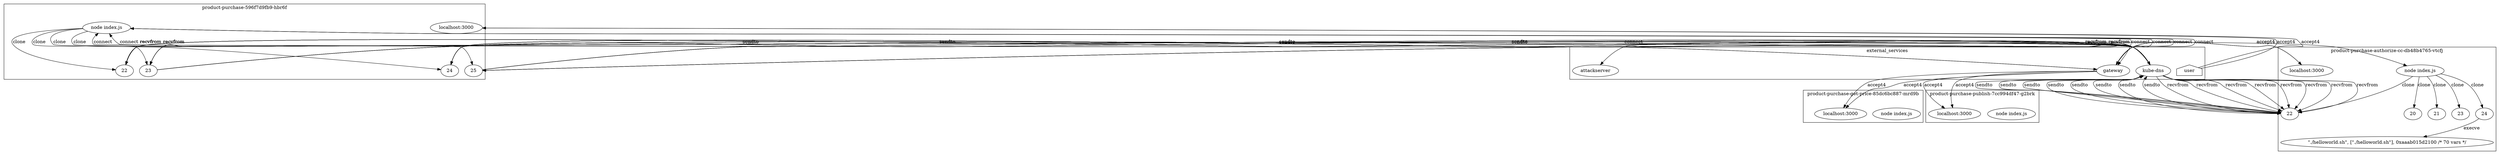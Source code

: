 digraph G {
	subgraph "cluster_ product-purchase-596f7d9fb9-hbr6f " {
		label=" product-purchase-596f7d9fb9-hbr6f "
		68046 [label="node index.js"]
		"product-purchase_localhost_3000" [label="localhost:3000"]
		"product-purchase_localhost_3000" [label="localhost:3000"]
		68046 -> 72843 [label=clone]
		68046 -> 72851 [label=clone]
		68046 -> 72846 [label=clone]
		68046 -> 72860 [label=clone]
		72843 [label=22]
		72851 [label=23]
		72846 [label=24]
		72860 [label=25]
	}
	subgraph "cluster_ product-purchase-get-price-85dc6bc887-mrd9b " {
		label=" product-purchase-get-price-85dc6bc887-mrd9b "
		68981 [label="node index.js"]
		"product-purchase-get-price_localhost_3000" [label="localhost:3000"]
		"product-purchase-get-price_localhost_3000" [label="localhost:3000"]
	}
	subgraph "cluster_ product-purchase-publish-7cc994df47-g2brk " {
		label=" product-purchase-publish-7cc994df47-g2brk "
		70209 [label="node index.js"]
		"product-purchase-publish_localhost_3000" [label="localhost:3000"]
		"product-purchase-publish_localhost_3000" [label="localhost:3000"]
	}
	subgraph "cluster_ product-purchase-authorize-cc-db48b4765-vtcfj " {
		label=" product-purchase-authorize-cc-db48b4765-vtcfj "
		71668 [label="node index.js"]
		"product-purchase-authorize-cc_localhost_3000" [label="localhost:3000"]
		"product-purchase-authorize-cc_localhost_3000" [label="localhost:3000"]
		71668 -> 73179 [label=clone]
		71668 -> 73174 [label=clone]
		71668 -> 73172 [label=clone]
		71668 -> 73189 [label=clone]
		71668 -> 73248 [label=clone]
		73179 [label=20]
		73174 [label=21]
		73172 [label=22]
		73189 [label=23]
		73248 [label=24]
		" product-purchase-authorize-cc-db48b4765-vtcfj _./helloworld.sh" [label="\"./helloworld.sh\", [\"./helloworld.sh\"], 0xaaab015d2100 /* 70 vars */"]
		73248 -> " product-purchase-authorize-cc-db48b4765-vtcfj _./helloworld.sh" [label=execve]
	}
	subgraph cluster_services {
		label=external_services
		user [shape=house]
		user -> "product-purchase_localhost_3000" [label=accept4]
		user -> "product-purchase_localhost_3000" [label=accept4]
		"10.107.89.58_8080" [label=gateway]
		68046 -> "10.107.89.58_8080" [label=connect dir=both]
		"10.107.89.58_8080" [label=gateway]
		68046 -> "10.107.89.58_8080" [label=connect dir=both]
		"10.107.89.58_8080" [label=gateway]
		68046 -> "10.107.89.58_8080" [label=connect dir=both]
		"10.107.89.58_8080" [label=gateway]
		68046 -> "10.107.89.58_8080" [label=connect dir=both]
		"10.107.89.58_8080" [label=gateway]
		68046 -> "10.107.89.58_8080" [label=connect dir=both]
		"10.107.89.58_8080" [label=gateway]
		68046 -> "10.107.89.58_8080" [label=connect dir=both]
		"10.96.0.10_53" [label="kube-dns"]
		72843 -> "10.96.0.10_53" [label=sendto]
		"10.96.0.10_53" [label="kube-dns"]
		72843 -> "10.96.0.10_53" [label=sendto]
		"10.96.0.10_53" [label="kube-dns"]
		"10.96.0.10_53" -> 72843 [label=recvfrom]
		"10.96.0.10_53" [label="kube-dns"]
		"10.96.0.10_53" -> 72843 [label=recvfrom]
		"10.96.0.10_53" [label="kube-dns"]
		72843 -> "10.96.0.10_53" [label=sendto]
		"10.96.0.10_53" [label="kube-dns"]
		72843 -> "10.96.0.10_53" [label=sendto]
		"10.96.0.10_53" [label="kube-dns"]
		"10.96.0.10_53" -> 72843 [label=recvfrom]
		"10.96.0.10_53" [label="kube-dns"]
		"10.96.0.10_53" -> 72843 [label=recvfrom]
		"10.96.0.10_53" [label="kube-dns"]
		72843 -> "10.96.0.10_53" [label=sendto]
		"10.96.0.10_53" [label="kube-dns"]
		72843 -> "10.96.0.10_53" [label=sendto]
		"10.96.0.10_53" [label="kube-dns"]
		"10.96.0.10_53" -> 72843 [label=recvfrom]
		"10.96.0.10_53" [label="kube-dns"]
		"10.96.0.10_53" -> 72843 [label=recvfrom]
		"10.96.0.10_53" [label="kube-dns"]
		72843 -> "10.96.0.10_53" [label=sendto]
		"10.96.0.10_53" [label="kube-dns"]
		72843 -> "10.96.0.10_53" [label=sendto]
		"10.96.0.10_53" [label="kube-dns"]
		"10.96.0.10_53" -> 72843 [label=recvfrom]
		"10.96.0.10_53" [label="kube-dns"]
		"10.96.0.10_53" -> 72843 [label=recvfrom]
		"10.96.0.10_53" [label="kube-dns"]
		72843 -> "10.96.0.10_53" [label=sendto]
		"10.96.0.10_53" [label="kube-dns"]
		72843 -> "10.96.0.10_53" [label=sendto]
		"10.96.0.10_53" [label="kube-dns"]
		"10.96.0.10_53" -> 72843 [label=recvfrom]
		"10.96.0.10_53" [label="kube-dns"]
		"10.96.0.10_53" -> 72843 [label=recvfrom]
		"10.96.0.10_53" [label="kube-dns"]
		72843 -> "10.96.0.10_53" [label=sendto]
		"10.96.0.10_53" [label="kube-dns"]
		72843 -> "10.96.0.10_53" [label=sendto]
		"10.96.0.10_53" [label="kube-dns"]
		"10.96.0.10_53" -> 72843 [label=recvfrom]
		"10.96.0.10_53" [label="kube-dns"]
		"10.96.0.10_53" -> 72843 [label=recvfrom]
		"10.96.0.10_53" [label="kube-dns"]
		72843 -> "10.96.0.10_53" [label=sendto]
		"10.96.0.10_53" [label="kube-dns"]
		72843 -> "10.96.0.10_53" [label=sendto]
		"10.96.0.10_53" [label="kube-dns"]
		"10.96.0.10_53" -> 72843 [label=recvfrom]
		"10.96.0.10_53" [label="kube-dns"]
		"10.96.0.10_53" -> 72843 [label=recvfrom]
		"10.96.0.10_53" [label="kube-dns"]
		72843 -> "10.96.0.10_53" [label=sendto]
		"10.96.0.10_53" [label="kube-dns"]
		72843 -> "10.96.0.10_53" [label=sendto]
		"10.96.0.10_53" [label="kube-dns"]
		"10.96.0.10_53" -> 72843 [label=recvfrom]
		"10.96.0.10_53" [label="kube-dns"]
		"10.96.0.10_53" -> 72843 [label=recvfrom]
		"10.96.0.10_53" [label="kube-dns"]
		72851 -> "10.96.0.10_53" [label=sendto]
		"10.96.0.10_53" [label="kube-dns"]
		72851 -> "10.96.0.10_53" [label=sendto]
		"10.96.0.10_53" [label="kube-dns"]
		"10.96.0.10_53" -> 72851 [label=recvfrom]
		"10.96.0.10_53" [label="kube-dns"]
		"10.96.0.10_53" -> 72851 [label=recvfrom]
		"10.96.0.10_53" [label="kube-dns"]
		72851 -> "10.96.0.10_53" [label=sendto]
		"10.96.0.10_53" [label="kube-dns"]
		72851 -> "10.96.0.10_53" [label=sendto]
		"10.96.0.10_53" [label="kube-dns"]
		"10.96.0.10_53" -> 72851 [label=recvfrom]
		"10.96.0.10_53" [label="kube-dns"]
		"10.96.0.10_53" -> 72851 [label=recvfrom]
		"10.96.0.10_53" [label="kube-dns"]
		72851 -> "10.96.0.10_53" [label=sendto]
		"10.96.0.10_53" [label="kube-dns"]
		72851 -> "10.96.0.10_53" [label=sendto]
		"10.96.0.10_53" [label="kube-dns"]
		"10.96.0.10_53" -> 72851 [label=recvfrom]
		"10.96.0.10_53" [label="kube-dns"]
		"10.96.0.10_53" -> 72851 [label=recvfrom]
		"10.96.0.10_53" [label="kube-dns"]
		72851 -> "10.96.0.10_53" [label=sendto]
		"10.96.0.10_53" [label="kube-dns"]
		72851 -> "10.96.0.10_53" [label=sendto]
		"10.96.0.10_53" [label="kube-dns"]
		"10.96.0.10_53" -> 72851 [label=recvfrom]
		"10.96.0.10_53" [label="kube-dns"]
		"10.96.0.10_53" -> 72851 [label=recvfrom]
		"10.96.0.10_53" [label="kube-dns"]
		72846 -> "10.96.0.10_53" [label=sendto]
		"10.96.0.10_53" [label="kube-dns"]
		72846 -> "10.96.0.10_53" [label=sendto]
		"10.96.0.10_53" [label="kube-dns"]
		"10.96.0.10_53" -> 72846 [label=recvfrom]
		"10.96.0.10_53" [label="kube-dns"]
		"10.96.0.10_53" -> 72846 [label=recvfrom]
		"10.96.0.10_53" [label="kube-dns"]
		72846 -> "10.96.0.10_53" [label=sendto]
		"10.96.0.10_53" [label="kube-dns"]
		72846 -> "10.96.0.10_53" [label=sendto]
		"10.96.0.10_53" [label="kube-dns"]
		"10.96.0.10_53" -> 72846 [label=recvfrom]
		"10.96.0.10_53" [label="kube-dns"]
		"10.96.0.10_53" -> 72846 [label=recvfrom]
		"10.96.0.10_53" [label="kube-dns"]
		72846 -> "10.96.0.10_53" [label=sendto]
		"10.96.0.10_53" [label="kube-dns"]
		72846 -> "10.96.0.10_53" [label=sendto]
		"10.96.0.10_53" [label="kube-dns"]
		"10.96.0.10_53" -> 72846 [label=recvfrom]
		"10.96.0.10_53" [label="kube-dns"]
		"10.96.0.10_53" -> 72846 [label=recvfrom]
		"10.96.0.10_53" [label="kube-dns"]
		72846 -> "10.96.0.10_53" [label=sendto]
		"10.96.0.10_53" [label="kube-dns"]
		72846 -> "10.96.0.10_53" [label=sendto]
		"10.96.0.10_53" [label="kube-dns"]
		"10.96.0.10_53" -> 72846 [label=recvfrom]
		"10.96.0.10_53" [label="kube-dns"]
		"10.96.0.10_53" -> 72846 [label=recvfrom]
		"10.96.0.10_53" [label="kube-dns"]
		72846 -> "10.96.0.10_53" [label=sendto]
		"10.96.0.10_53" [label="kube-dns"]
		72846 -> "10.96.0.10_53" [label=sendto]
		"10.96.0.10_53" [label="kube-dns"]
		"10.96.0.10_53" -> 72846 [label=recvfrom]
		"10.96.0.10_53" [label="kube-dns"]
		"10.96.0.10_53" -> 72846 [label=recvfrom]
		"10.96.0.10_53" [label="kube-dns"]
		72846 -> "10.96.0.10_53" [label=sendto]
		"10.96.0.10_53" [label="kube-dns"]
		72846 -> "10.96.0.10_53" [label=sendto]
		"10.96.0.10_53" [label="kube-dns"]
		"10.96.0.10_53" -> 72846 [label=recvfrom]
		"10.96.0.10_53" [label="kube-dns"]
		"10.96.0.10_53" -> 72846 [label=recvfrom]
		"10.96.0.10_53" [label="kube-dns"]
		72846 -> "10.96.0.10_53" [label=sendto]
		"10.96.0.10_53" [label="kube-dns"]
		72846 -> "10.96.0.10_53" [label=sendto]
		"10.96.0.10_53" [label="kube-dns"]
		"10.96.0.10_53" -> 72846 [label=recvfrom]
		"10.96.0.10_53" [label="kube-dns"]
		"10.96.0.10_53" -> 72846 [label=recvfrom]
		"10.96.0.10_53" [label="kube-dns"]
		72846 -> "10.96.0.10_53" [label=sendto]
		"10.96.0.10_53" [label="kube-dns"]
		72846 -> "10.96.0.10_53" [label=sendto]
		"10.96.0.10_53" [label="kube-dns"]
		"10.96.0.10_53" -> 72846 [label=recvfrom]
		"10.96.0.10_53" [label="kube-dns"]
		"10.96.0.10_53" -> 72846 [label=recvfrom]
		"10.96.0.10_53" [label="kube-dns"]
		72860 -> "10.96.0.10_53" [label=sendto]
		"10.96.0.10_53" [label="kube-dns"]
		72860 -> "10.96.0.10_53" [label=sendto]
		"10.96.0.10_53" [label="kube-dns"]
		"10.96.0.10_53" -> 72860 [label=recvfrom]
		"10.96.0.10_53" [label="kube-dns"]
		"10.96.0.10_53" -> 72860 [label=recvfrom]
		"10.96.0.10_53" [label="kube-dns"]
		72860 -> "10.96.0.10_53" [label=sendto]
		"10.96.0.10_53" [label="kube-dns"]
		72860 -> "10.96.0.10_53" [label=sendto]
		"10.96.0.10_53" [label="kube-dns"]
		"10.96.0.10_53" -> 72860 [label=recvfrom]
		"10.96.0.10_53" [label="kube-dns"]
		"10.96.0.10_53" -> 72860 [label=recvfrom]
		"10.96.0.10_53" [label="kube-dns"]
		72860 -> "10.96.0.10_53" [label=sendto]
		"10.96.0.10_53" [label="kube-dns"]
		72860 -> "10.96.0.10_53" [label=sendto]
		"10.96.0.10_53" [label="kube-dns"]
		"10.96.0.10_53" -> 72860 [label=recvfrom]
		"10.96.0.10_53" [label="kube-dns"]
		"10.96.0.10_53" -> 72860 [label=recvfrom]
		"10.96.0.10_53" [label="kube-dns"]
		72860 -> "10.96.0.10_53" [label=sendto]
		"10.96.0.10_53" [label="kube-dns"]
		72860 -> "10.96.0.10_53" [label=sendto]
		"10.96.0.10_53" [label="kube-dns"]
		"10.96.0.10_53" -> 72860 [label=recvfrom]
		"10.96.0.10_53" [label="kube-dns"]
		"10.96.0.10_53" -> 72860 [label=recvfrom]
		"10.107.89.58_8080" -> "product-purchase-get-price_localhost_3000" [label=accept4]
		"10.107.89.58_8080" -> "product-purchase-get-price_localhost_3000" [label=accept4]
		"10.107.89.58_8080" -> "product-purchase-publish_localhost_3000" [label=accept4]
		"10.107.89.58_8080" -> "product-purchase-publish_localhost_3000" [label=accept4]
		"10.107.89.58_8080" -> "product-purchase-authorize-cc_localhost_3000" [label=accept4]
		"10.107.89.58_8080" -> "product-purchase-authorize-cc_localhost_3000" [label=accept4]
		"10.98.161.226_8889" [label=attackserver]
		71668 -> "10.98.161.226_8889" [label=connect dir=both]
		"10.96.0.10_53" [label="kube-dns"]
		73172 -> "10.96.0.10_53" [label=sendto]
		"10.96.0.10_53" [label="kube-dns"]
		73172 -> "10.96.0.10_53" [label=sendto]
		"10.96.0.10_53" [label="kube-dns"]
		"10.96.0.10_53" -> 73172 [label=recvfrom]
		"10.96.0.10_53" [label="kube-dns"]
		"10.96.0.10_53" -> 73172 [label=recvfrom]
		"10.96.0.10_53" [label="kube-dns"]
		73172 -> "10.96.0.10_53" [label=sendto]
		"10.96.0.10_53" [label="kube-dns"]
		73172 -> "10.96.0.10_53" [label=sendto]
		"10.96.0.10_53" [label="kube-dns"]
		"10.96.0.10_53" -> 73172 [label=recvfrom]
		"10.96.0.10_53" [label="kube-dns"]
		"10.96.0.10_53" -> 73172 [label=recvfrom]
		"10.96.0.10_53" [label="kube-dns"]
		73172 -> "10.96.0.10_53" [label=sendto]
		"10.96.0.10_53" [label="kube-dns"]
		73172 -> "10.96.0.10_53" [label=sendto]
		"10.96.0.10_53" [label="kube-dns"]
		"10.96.0.10_53" -> 73172 [label=recvfrom]
		"10.96.0.10_53" [label="kube-dns"]
		"10.96.0.10_53" -> 73172 [label=recvfrom]
		"10.96.0.10_53" [label="kube-dns"]
		73172 -> "10.96.0.10_53" [label=sendto]
		"10.96.0.10_53" [label="kube-dns"]
		73172 -> "10.96.0.10_53" [label=sendto]
		"10.96.0.10_53" [label="kube-dns"]
		"10.96.0.10_53" -> 73172 [label=recvfrom]
		"10.96.0.10_53" [label="kube-dns"]
		"10.96.0.10_53" -> 73172 [label=recvfrom]
	}
}
